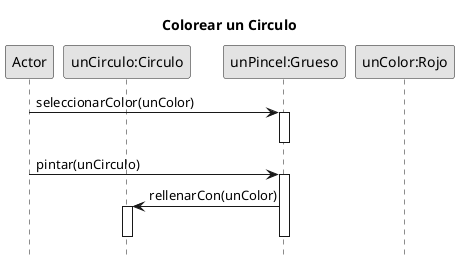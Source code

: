 @startuml Diagrama de Secuencia
title Colorear un Circulo

skinparam monochrome true
hide footbox

participant Actor
participant "unCirculo:Circulo" as circulo
participant "unPincel:Grueso" as pincel
participant "unColor:Rojo" as color

Actor -> pincel: seleccionarColor(unColor)
activate pincel
deactivate pincel
Actor -> pincel: pintar(unCirculo)
activate pincel
    pincel -> circulo: rellenarCon(unColor)
    activate circulo
    deactivate circulo
deactivate pincel

@enduml